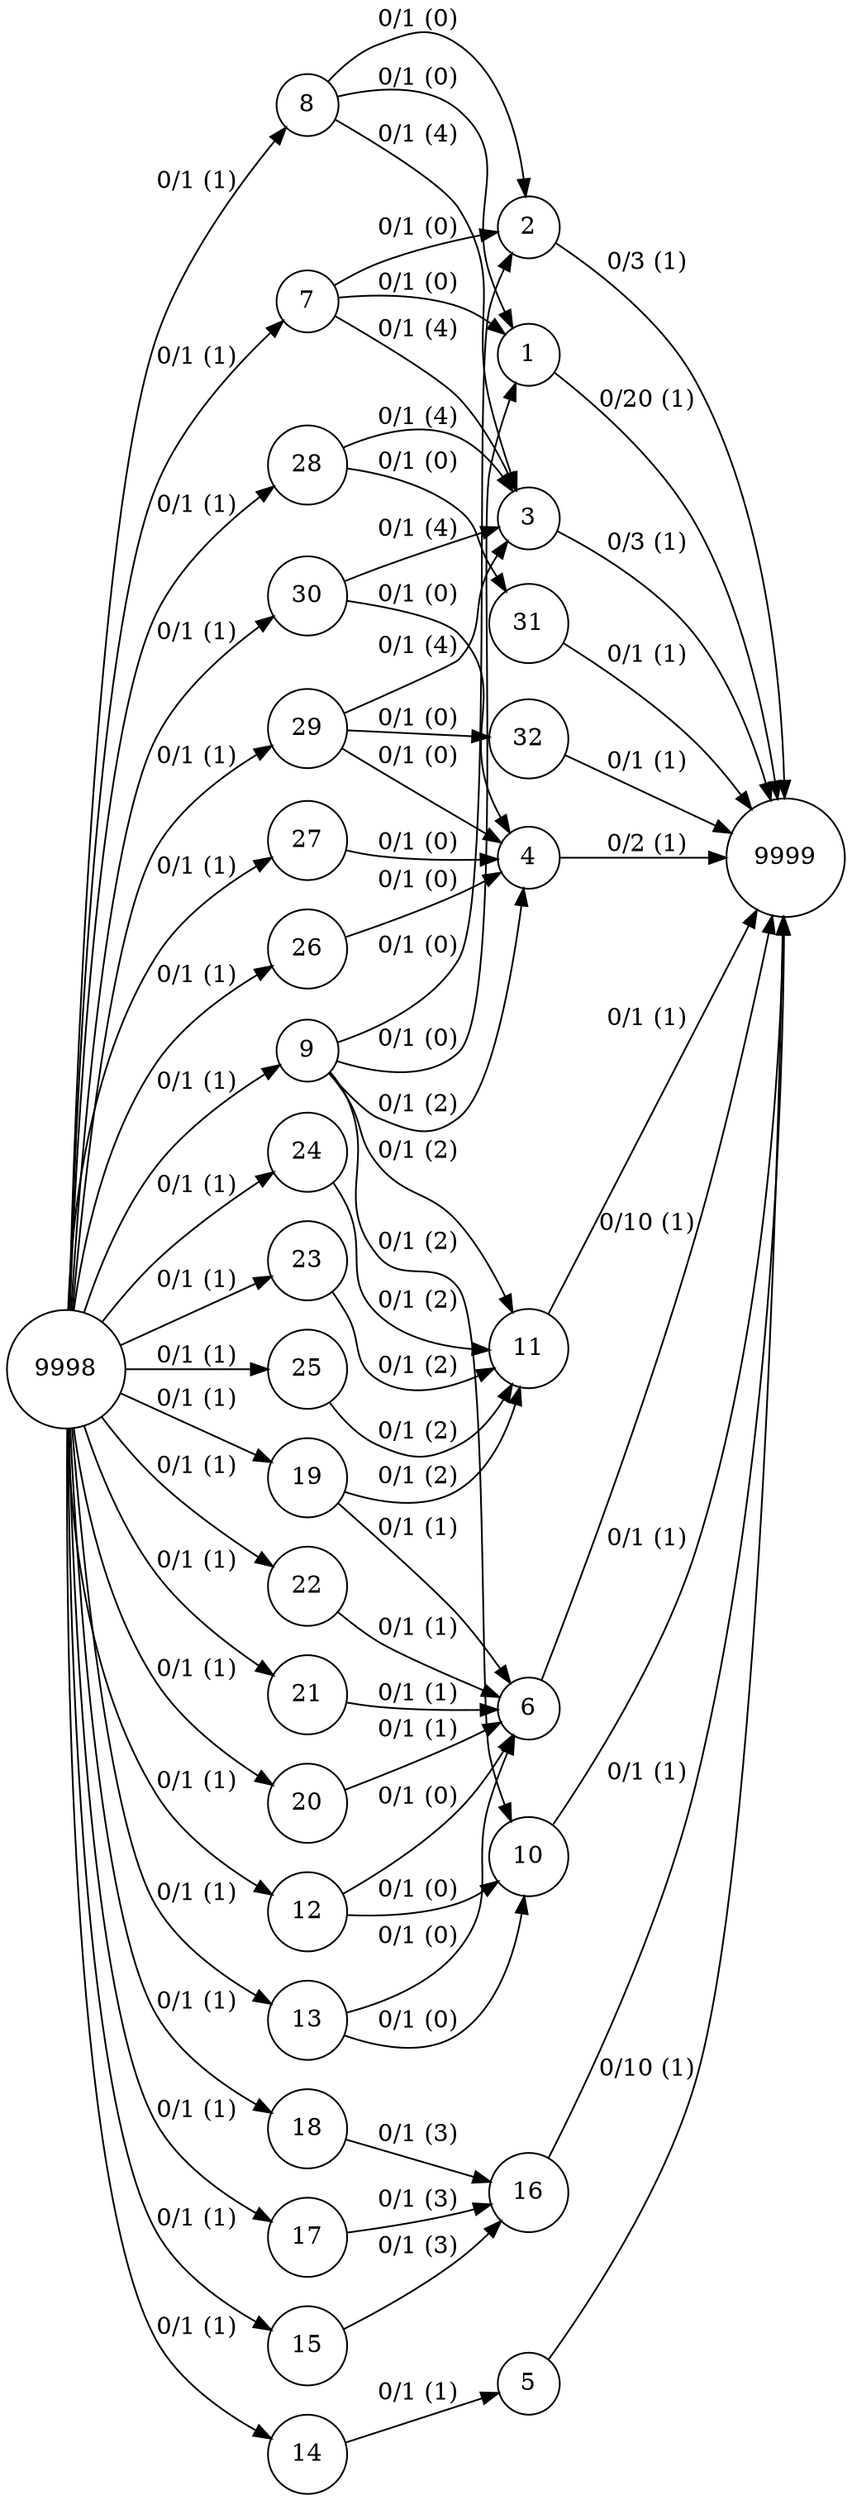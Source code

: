 digraph finite_state_machine {
	rankdir=LR;
	node [shape = circle];
	8 -> 3 [ label = "0/1 (4)" ];
	8 -> 2 [ label = "0/1 (0)" ];
	8 -> 1 [ label = "0/1 (0)" ];
	9998 -> 8 [ label = "0/1 (1)" ];
	9998 -> 7 [ label = "0/1 (1)" ];
	9998 -> 29 [ label = "0/1 (1)" ];
	9998 -> 30 [ label = "0/1 (1)" ];
	9998 -> 28 [ label = "0/1 (1)" ];
	9998 -> 27 [ label = "0/1 (1)" ];
	9998 -> 26 [ label = "0/1 (1)" ];
	9998 -> 25 [ label = "0/1 (1)" ];
	9998 -> 24 [ label = "0/1 (1)" ];
	9998 -> 23 [ label = "0/1 (1)" ];
	9998 -> 19 [ label = "0/1 (1)" ];
	9998 -> 22 [ label = "0/1 (1)" ];
	9998 -> 21 [ label = "0/1 (1)" ];
	9998 -> 20 [ label = "0/1 (1)" ];
	9998 -> 18 [ label = "0/1 (1)" ];
	9998 -> 17 [ label = "0/1 (1)" ];
	9998 -> 15 [ label = "0/1 (1)" ];
	9998 -> 14 [ label = "0/1 (1)" ];
	9998 -> 13 [ label = "0/1 (1)" ];
	9998 -> 12 [ label = "0/1 (1)" ];
	9998 -> 9 [ label = "0/1 (1)" ];
	7 -> 3 [ label = "0/1 (4)" ];
	7 -> 2 [ label = "0/1 (0)" ];
	7 -> 1 [ label = "0/1 (0)" ];
	29 -> 4 [ label = "0/1 (0)" ];
	29 -> 32 [ label = "0/1 (0)" ];
	29 -> 3 [ label = "0/1 (4)" ];
	30 -> 4 [ label = "0/1 (0)" ];
	30 -> 3 [ label = "0/1 (4)" ];
	32 -> 9999 [ label = "0/1 (1)" ];
	31 -> 9999 [ label = "0/1 (1)" ];
	28 -> 31 [ label = "0/1 (0)" ];
	28 -> 3 [ label = "0/1 (4)" ];
	27 -> 4 [ label = "0/1 (0)" ];
	26 -> 4 [ label = "0/1 (0)" ];
	25 -> 11 [ label = "0/1 (2)" ];
	24 -> 11 [ label = "0/1 (2)" ];
	23 -> 11 [ label = "0/1 (2)" ];
	19 -> 11 [ label = "0/1 (2)" ];
	19 -> 6 [ label = "0/1 (1)" ];
	22 -> 6 [ label = "0/1 (1)" ];
	21 -> 6 [ label = "0/1 (1)" ];
	20 -> 6 [ label = "0/1 (1)" ];
	16 -> 9999 [ label = "0/1 (1)" ];
	18 -> 16 [ label = "0/1 (3)" ];
	17 -> 16 [ label = "0/1 (3)" ];
	15 -> 16 [ label = "0/1 (3)" ];
	14 -> 5 [ label = "0/1 (1)" ];
	13 -> 6 [ label = "0/1 (0)" ];
	13 -> 10 [ label = "0/1 (0)" ];
	12 -> 6 [ label = "0/1 (0)" ];
	12 -> 10 [ label = "0/1 (0)" ];
	11 -> 9999 [ label = "0/1 (1)" ];
	10 -> 9999 [ label = "0/1 (1)" ];
	9 -> 11 [ label = "0/1 (2)" ];
	9 -> 10 [ label = "0/1 (2)" ];
	9 -> 4 [ label = "0/1 (2)" ];
	9 -> 2 [ label = "0/1 (0)" ];
	9 -> 1 [ label = "0/1 (0)" ];
	6 -> 9999 [ label = "0/10 (1)" ];
	5 -> 9999 [ label = "0/10 (1)" ];
	4 -> 9999 [ label = "0/2 (1)" ];
	3 -> 9999 [ label = "0/3 (1)" ];
	2 -> 9999 [ label = "0/3 (1)" ];
	1 -> 9999 [ label = "0/20 (1)" ];
}
